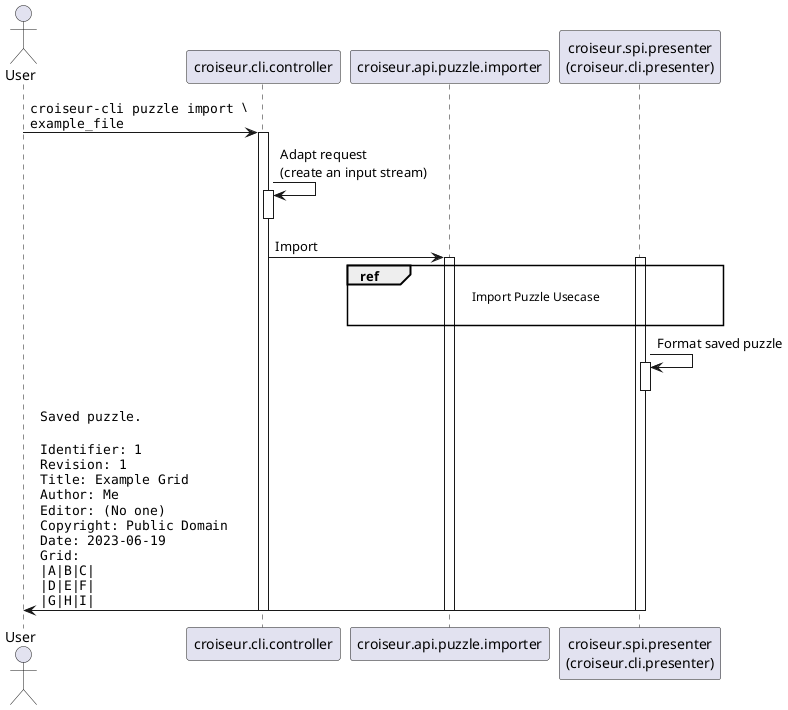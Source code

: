 'SPDX-FileCopyrightText: 2023 Antoine Belvire
'SPDX-License-Identifier: GPL-3.0-or-later

@startuml
skinparam responseMessageBelowArrow true

actor User
participant croiseur.cli.controller
participant croiseur.api.puzzle.importer
participant "croiseur.spi.presenter\n(croiseur.cli.presenter)" as croiseur.spi.presenter

User -> croiseur.cli.controller : ""croiseur-cli puzzle import ""\\\n""example_file""
activate croiseur.cli.controller
croiseur.cli.controller -> croiseur.cli.controller : Adapt request\n(create an input stream)
activate croiseur.cli.controller
deactivate croiseur.cli.controller
croiseur.cli.controller -> croiseur.api.puzzle.importer : Import

activate croiseur.api.puzzle.importer
activate croiseur.spi.presenter
ref over croiseur.api.puzzle.importer, croiseur.spi.presenter : Import Puzzle Usecase\n
croiseur.spi.presenter -> croiseur.spi.presenter : Format saved puzzle
activate croiseur.spi.presenter
deactivate croiseur.spi.presenter

croiseur.spi.presenter -> User : \
""Saved puzzle.""\n\
\n\
""Identifier: 1""\n\
""Revision: 1""\n\
""Title: Example Grid""\n\
""Author: Me""\n\
""Editor: (No one)""\n\
""Copyright: Public Domain""\n\
""Date: 2023-06-19""\n\
""Grid:""\n\
""|A|B|C|""\n\
""|D|E|F|""\n\
""|G|H|I|""

deactivate croiseur.spi.presenter
deactivate croiseur.api.puzzle.importer
deactivate croiseur.cli.controller
@enduml